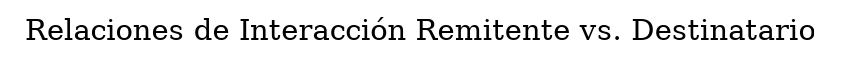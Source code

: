 digraph RelacionesUsuario {
  rankdir=TB;
  node [shape=box, style=filled, fillcolor=lightcoral];
  edge [color=red, arrowhead=normal];
  label="Relaciones de Interacción Remitente vs. Destinatario";

}
